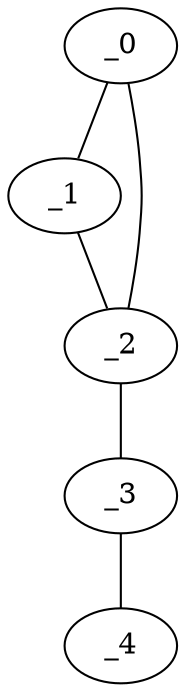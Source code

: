 graph ZP1_0026 {
	_0	 [x="0.638975",
		y="3.03709"];
	_1	 [x="2.98106",
		y="2.91539"];
	_0 -- _1;
	_2	 [x="0.818636",
		y="1.00447"];
	_0 -- _2;
	_1 -- _2;
	_3	 [x="2.51",
		y="0.49"];
	_2 -- _3;
	_4	 [x="1.84091",
		y="2.27697"];
	_3 -- _4;
}
